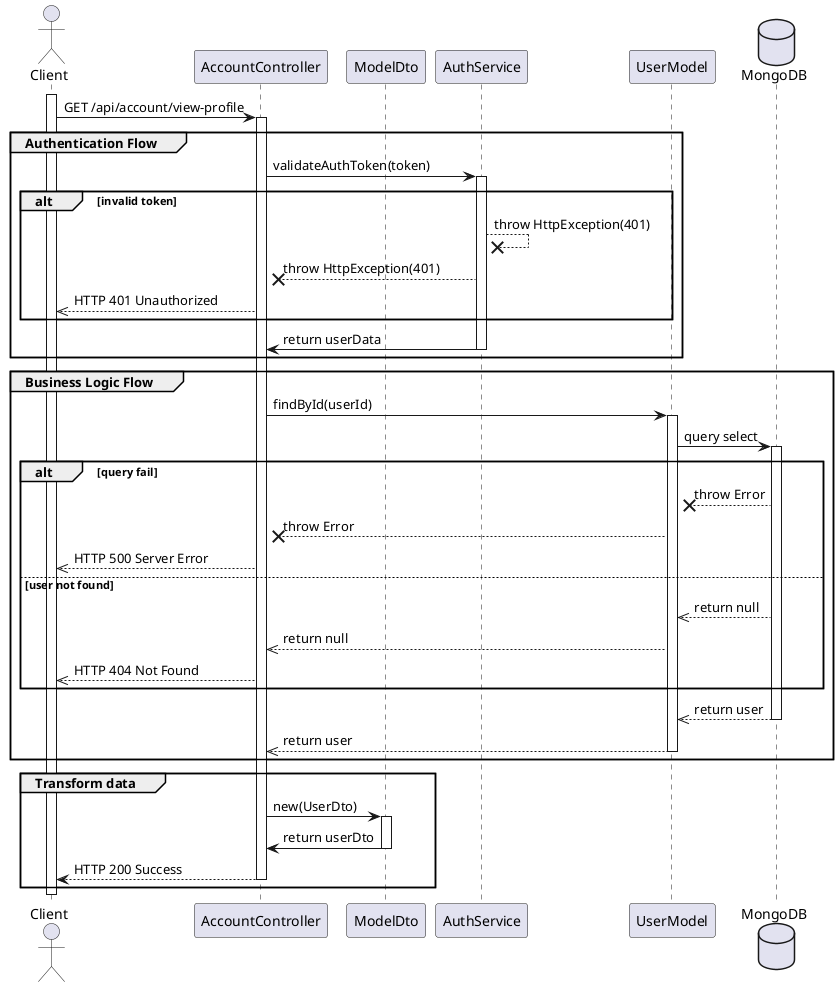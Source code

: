 @startuml View User Profile

actor Client
participant AccountController
participant ModelDto
participant AuthService
participant UserModel
database MongoDB

activate Client
Client -> AccountController: GET /api/account/view-profile
activate AccountController

group Authentication Flow
    AccountController -> AuthService: validateAuthToken(token)
    activate AuthService
    
    alt invalid token
        AuthService --x AuthService: throw HttpException(401)
        AuthService --x AccountController: throw HttpException(401)
        AccountController -->> Client: HTTP 401 Unauthorized
    end

    AuthService -> AccountController: return userData
    deactivate AuthService
end

group Business Logic Flow
    AccountController -> UserModel: findById(userId)
    activate UserModel
    UserModel -> MongoDB: query select
    activate MongoDB

    alt query fail
        MongoDB --x UserModel: throw Error
        UserModel --x AccountController: throw Error
        AccountController -->> Client: HTTP 500 Server Error
    else user not found
        MongoDB -->> UserModel: return null
        UserModel -->> AccountController: return null
        AccountController -->> Client: HTTP 404 Not Found
    end

    MongoDB -->> UserModel: return user
    deactivate MongoDB
    UserModel -->> AccountController: return user
    deactivate UserModel
end

group Transform data
    AccountController -> ModelDto: new(UserDto)
    activate ModelDto
    ModelDto -> AccountController: return userDto
    deactivate ModelDto

    AccountController --> Client: HTTP 200 Success
    deactivate AccountController
end

deactivate Client

@enduml